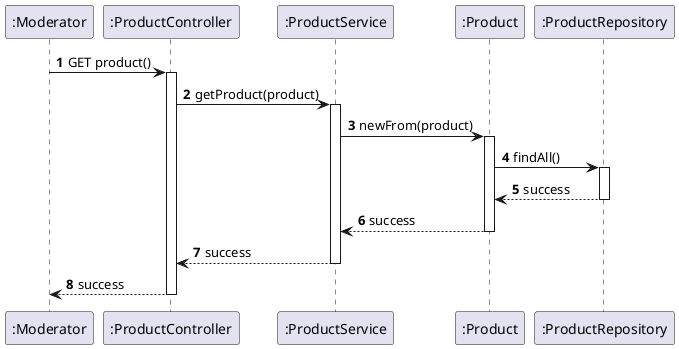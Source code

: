 @startuml
'https://plantuml.com/sequence-diagram
autoactivate on
autonumber

participant ":Moderator" as Moderator
participant ":ProductController" as Controller
participant ":ProductService" as Service
participant ":Product" as Product
participant ":ProductRepository" as Repository

Moderator -> Controller : GET product()
Controller -> Service : getProduct(product)
Service -> Product : newFrom(product)
Product -> Repository : findAll()
Repository --> Product : success
Product --> Service : success
Service --> Controller : success
Controller --> Moderator : success

@enduml
